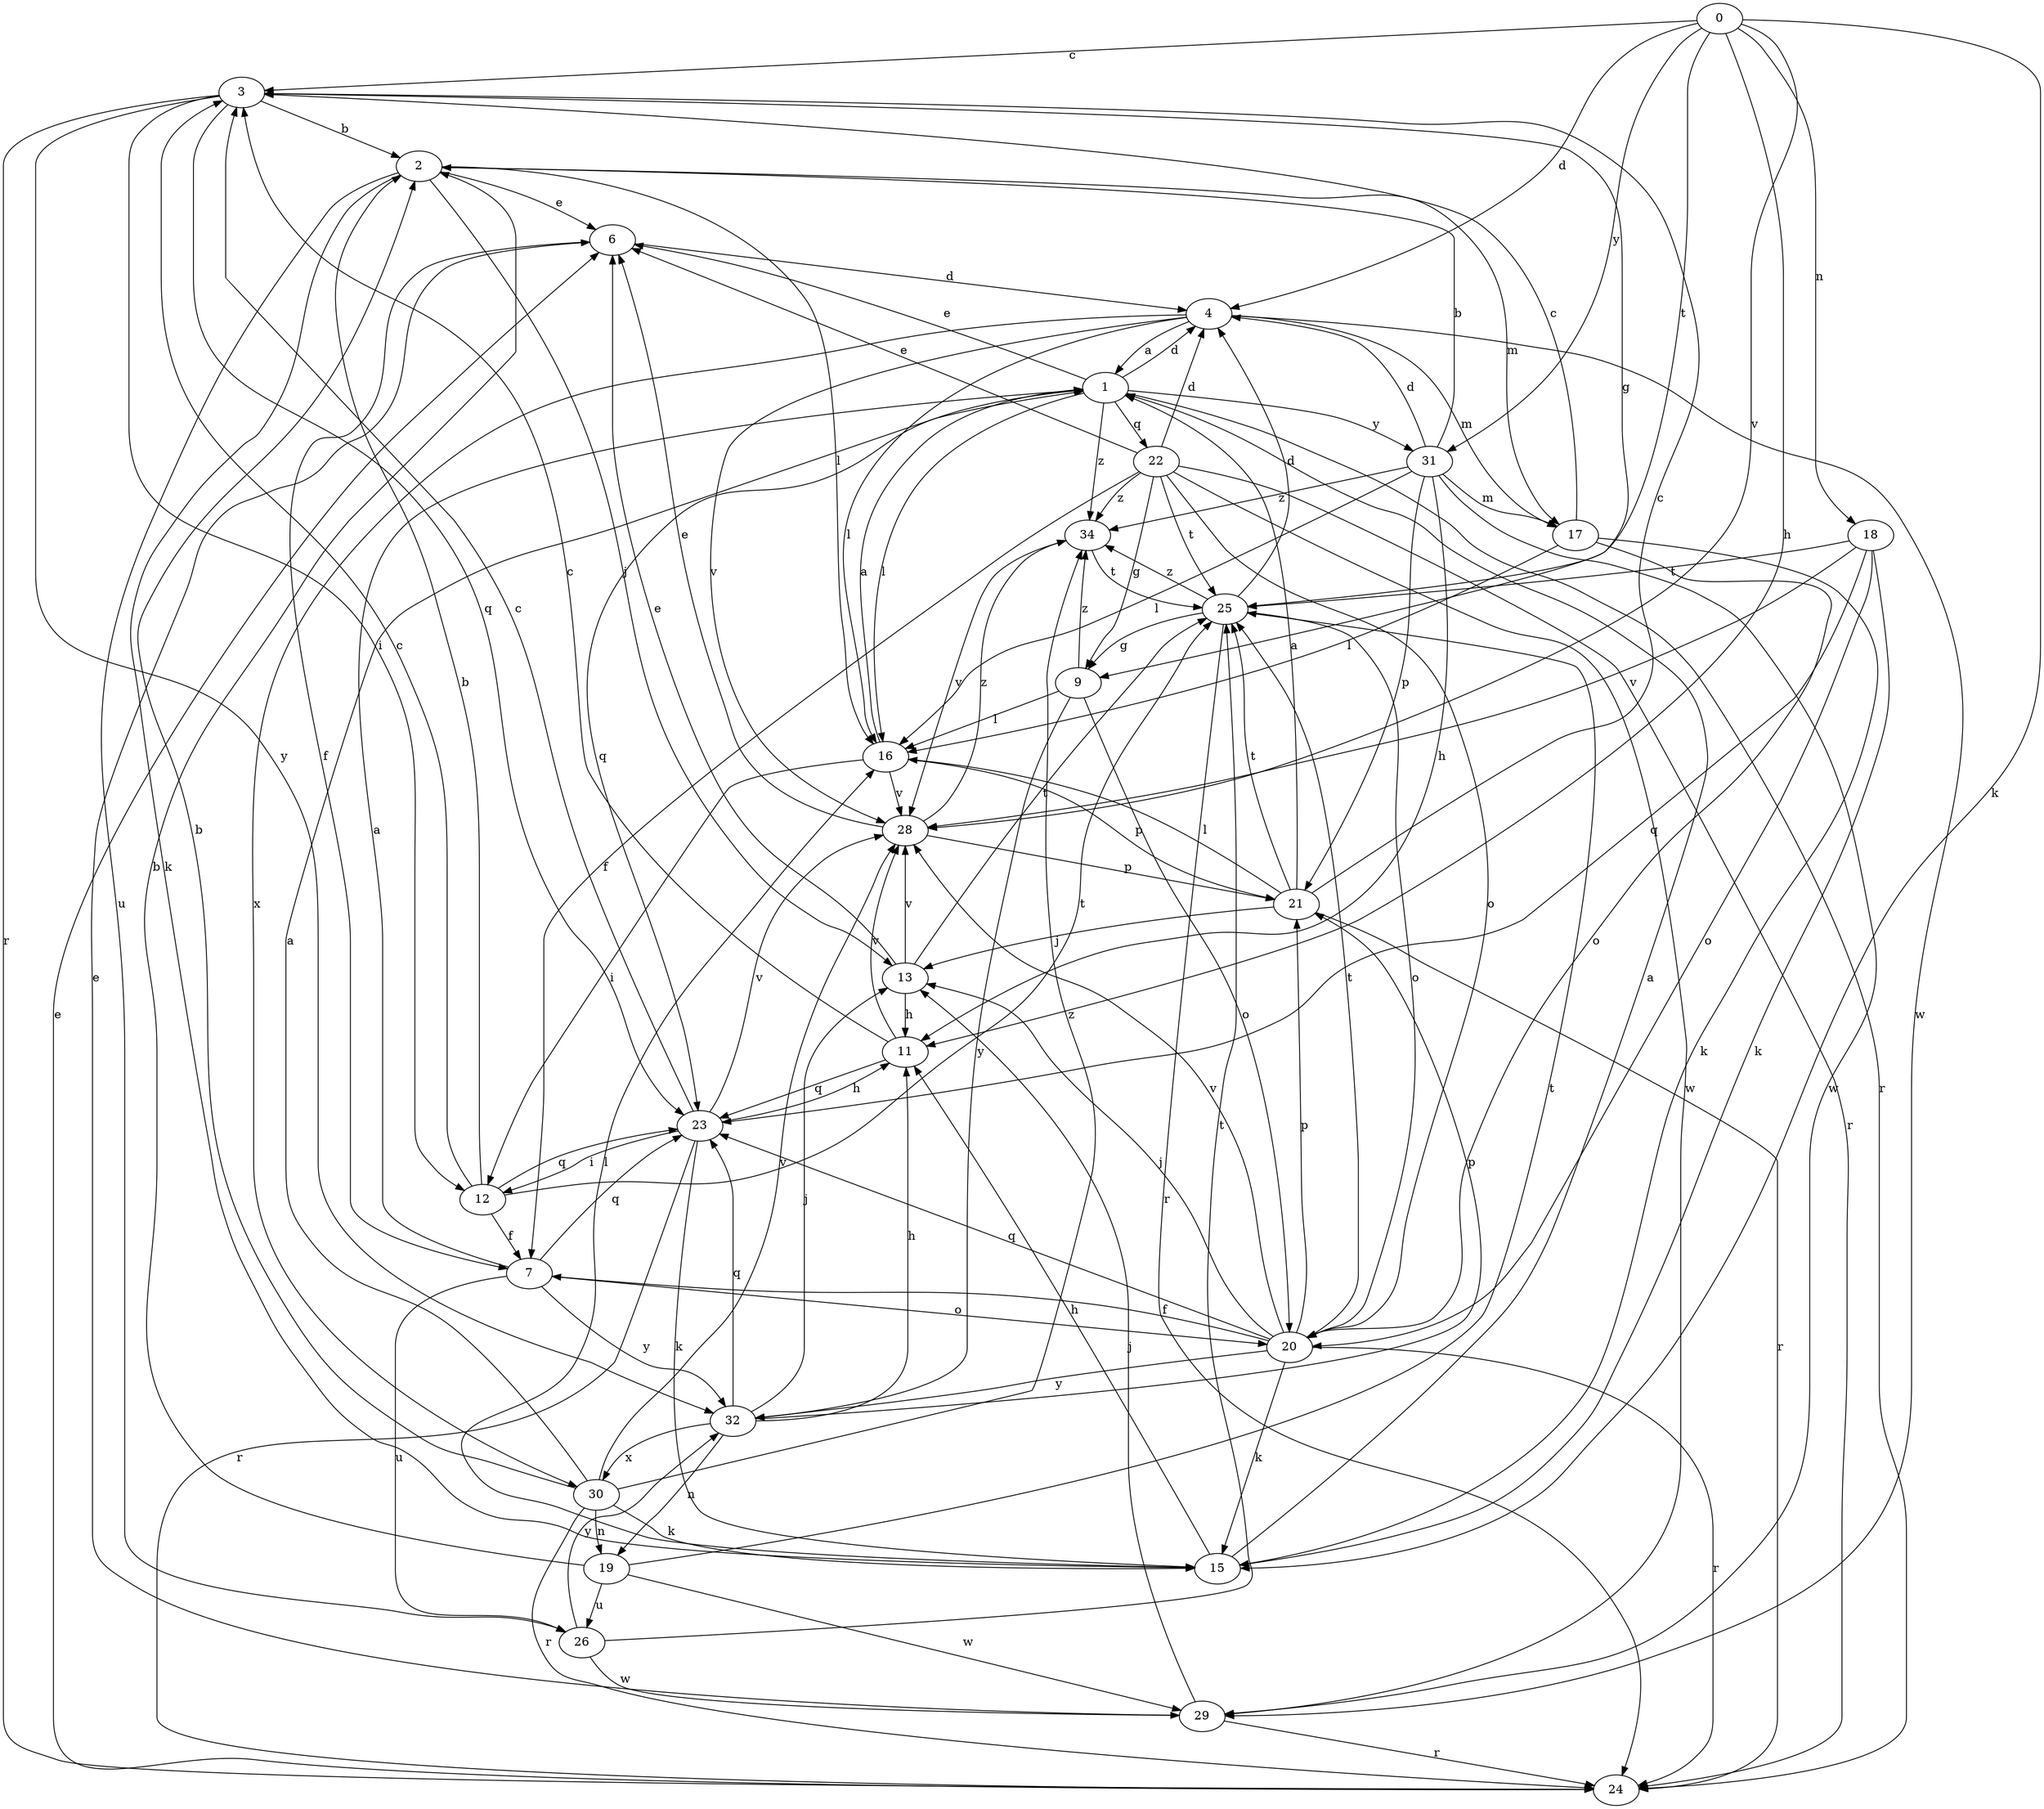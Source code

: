 strict digraph  {
0;
1;
2;
3;
4;
6;
7;
9;
11;
12;
13;
15;
16;
17;
18;
19;
20;
21;
22;
23;
24;
25;
26;
28;
29;
30;
31;
32;
34;
0 -> 3  [label=c];
0 -> 4  [label=d];
0 -> 11  [label=h];
0 -> 15  [label=k];
0 -> 18  [label=n];
0 -> 25  [label=t];
0 -> 28  [label=v];
0 -> 31  [label=y];
1 -> 4  [label=d];
1 -> 6  [label=e];
1 -> 16  [label=l];
1 -> 22  [label=q];
1 -> 23  [label=q];
1 -> 24  [label=r];
1 -> 31  [label=y];
1 -> 34  [label=z];
2 -> 6  [label=e];
2 -> 13  [label=j];
2 -> 15  [label=k];
2 -> 16  [label=l];
2 -> 17  [label=m];
2 -> 26  [label=u];
3 -> 2  [label=b];
3 -> 9  [label=g];
3 -> 12  [label=i];
3 -> 23  [label=q];
3 -> 24  [label=r];
3 -> 32  [label=y];
4 -> 1  [label=a];
4 -> 16  [label=l];
4 -> 17  [label=m];
4 -> 28  [label=v];
4 -> 29  [label=w];
4 -> 30  [label=x];
6 -> 4  [label=d];
6 -> 7  [label=f];
7 -> 1  [label=a];
7 -> 20  [label=o];
7 -> 23  [label=q];
7 -> 26  [label=u];
7 -> 32  [label=y];
9 -> 16  [label=l];
9 -> 20  [label=o];
9 -> 32  [label=y];
9 -> 34  [label=z];
11 -> 3  [label=c];
11 -> 23  [label=q];
11 -> 28  [label=v];
12 -> 2  [label=b];
12 -> 3  [label=c];
12 -> 7  [label=f];
12 -> 23  [label=q];
12 -> 25  [label=t];
13 -> 6  [label=e];
13 -> 11  [label=h];
13 -> 25  [label=t];
13 -> 28  [label=v];
15 -> 1  [label=a];
15 -> 11  [label=h];
15 -> 16  [label=l];
16 -> 1  [label=a];
16 -> 12  [label=i];
16 -> 21  [label=p];
16 -> 28  [label=v];
17 -> 3  [label=c];
17 -> 15  [label=k];
17 -> 16  [label=l];
17 -> 20  [label=o];
18 -> 15  [label=k];
18 -> 20  [label=o];
18 -> 23  [label=q];
18 -> 25  [label=t];
18 -> 28  [label=v];
19 -> 2  [label=b];
19 -> 25  [label=t];
19 -> 26  [label=u];
19 -> 29  [label=w];
20 -> 7  [label=f];
20 -> 13  [label=j];
20 -> 15  [label=k];
20 -> 21  [label=p];
20 -> 23  [label=q];
20 -> 24  [label=r];
20 -> 25  [label=t];
20 -> 28  [label=v];
20 -> 32  [label=y];
21 -> 1  [label=a];
21 -> 3  [label=c];
21 -> 13  [label=j];
21 -> 16  [label=l];
21 -> 24  [label=r];
21 -> 25  [label=t];
22 -> 4  [label=d];
22 -> 6  [label=e];
22 -> 7  [label=f];
22 -> 9  [label=g];
22 -> 20  [label=o];
22 -> 24  [label=r];
22 -> 25  [label=t];
22 -> 29  [label=w];
22 -> 34  [label=z];
23 -> 3  [label=c];
23 -> 11  [label=h];
23 -> 12  [label=i];
23 -> 15  [label=k];
23 -> 24  [label=r];
23 -> 28  [label=v];
24 -> 6  [label=e];
25 -> 4  [label=d];
25 -> 9  [label=g];
25 -> 20  [label=o];
25 -> 24  [label=r];
25 -> 34  [label=z];
26 -> 25  [label=t];
26 -> 29  [label=w];
26 -> 32  [label=y];
28 -> 6  [label=e];
28 -> 21  [label=p];
28 -> 34  [label=z];
29 -> 6  [label=e];
29 -> 13  [label=j];
29 -> 24  [label=r];
30 -> 1  [label=a];
30 -> 2  [label=b];
30 -> 15  [label=k];
30 -> 19  [label=n];
30 -> 24  [label=r];
30 -> 28  [label=v];
30 -> 34  [label=z];
31 -> 2  [label=b];
31 -> 4  [label=d];
31 -> 11  [label=h];
31 -> 16  [label=l];
31 -> 17  [label=m];
31 -> 21  [label=p];
31 -> 29  [label=w];
31 -> 34  [label=z];
32 -> 11  [label=h];
32 -> 13  [label=j];
32 -> 19  [label=n];
32 -> 21  [label=p];
32 -> 23  [label=q];
32 -> 30  [label=x];
34 -> 25  [label=t];
34 -> 28  [label=v];
}

